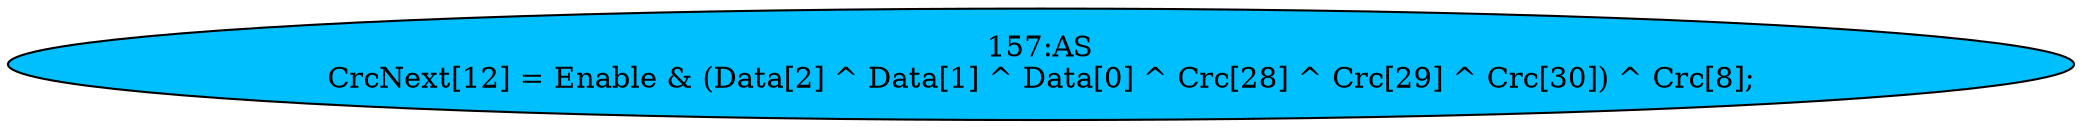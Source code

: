 strict digraph "" {
	node [label="\N"];
	"157:AS"	 [ast="<pyverilog.vparser.ast.Assign object at 0x7f417dcca350>",
		def_var="['CrcNext']",
		fillcolor=deepskyblue,
		label="157:AS
CrcNext[12] = Enable & (Data[2] ^ Data[1] ^ Data[0] ^ Crc[28] ^ Crc[29] ^ Crc[30]) ^ Crc[8];",
		statements="[]",
		style=filled,
		typ=Assign,
		use_var="['Enable', 'Data', 'Data', 'Data', 'Crc', 'Crc', 'Crc', 'Crc']"];
}

